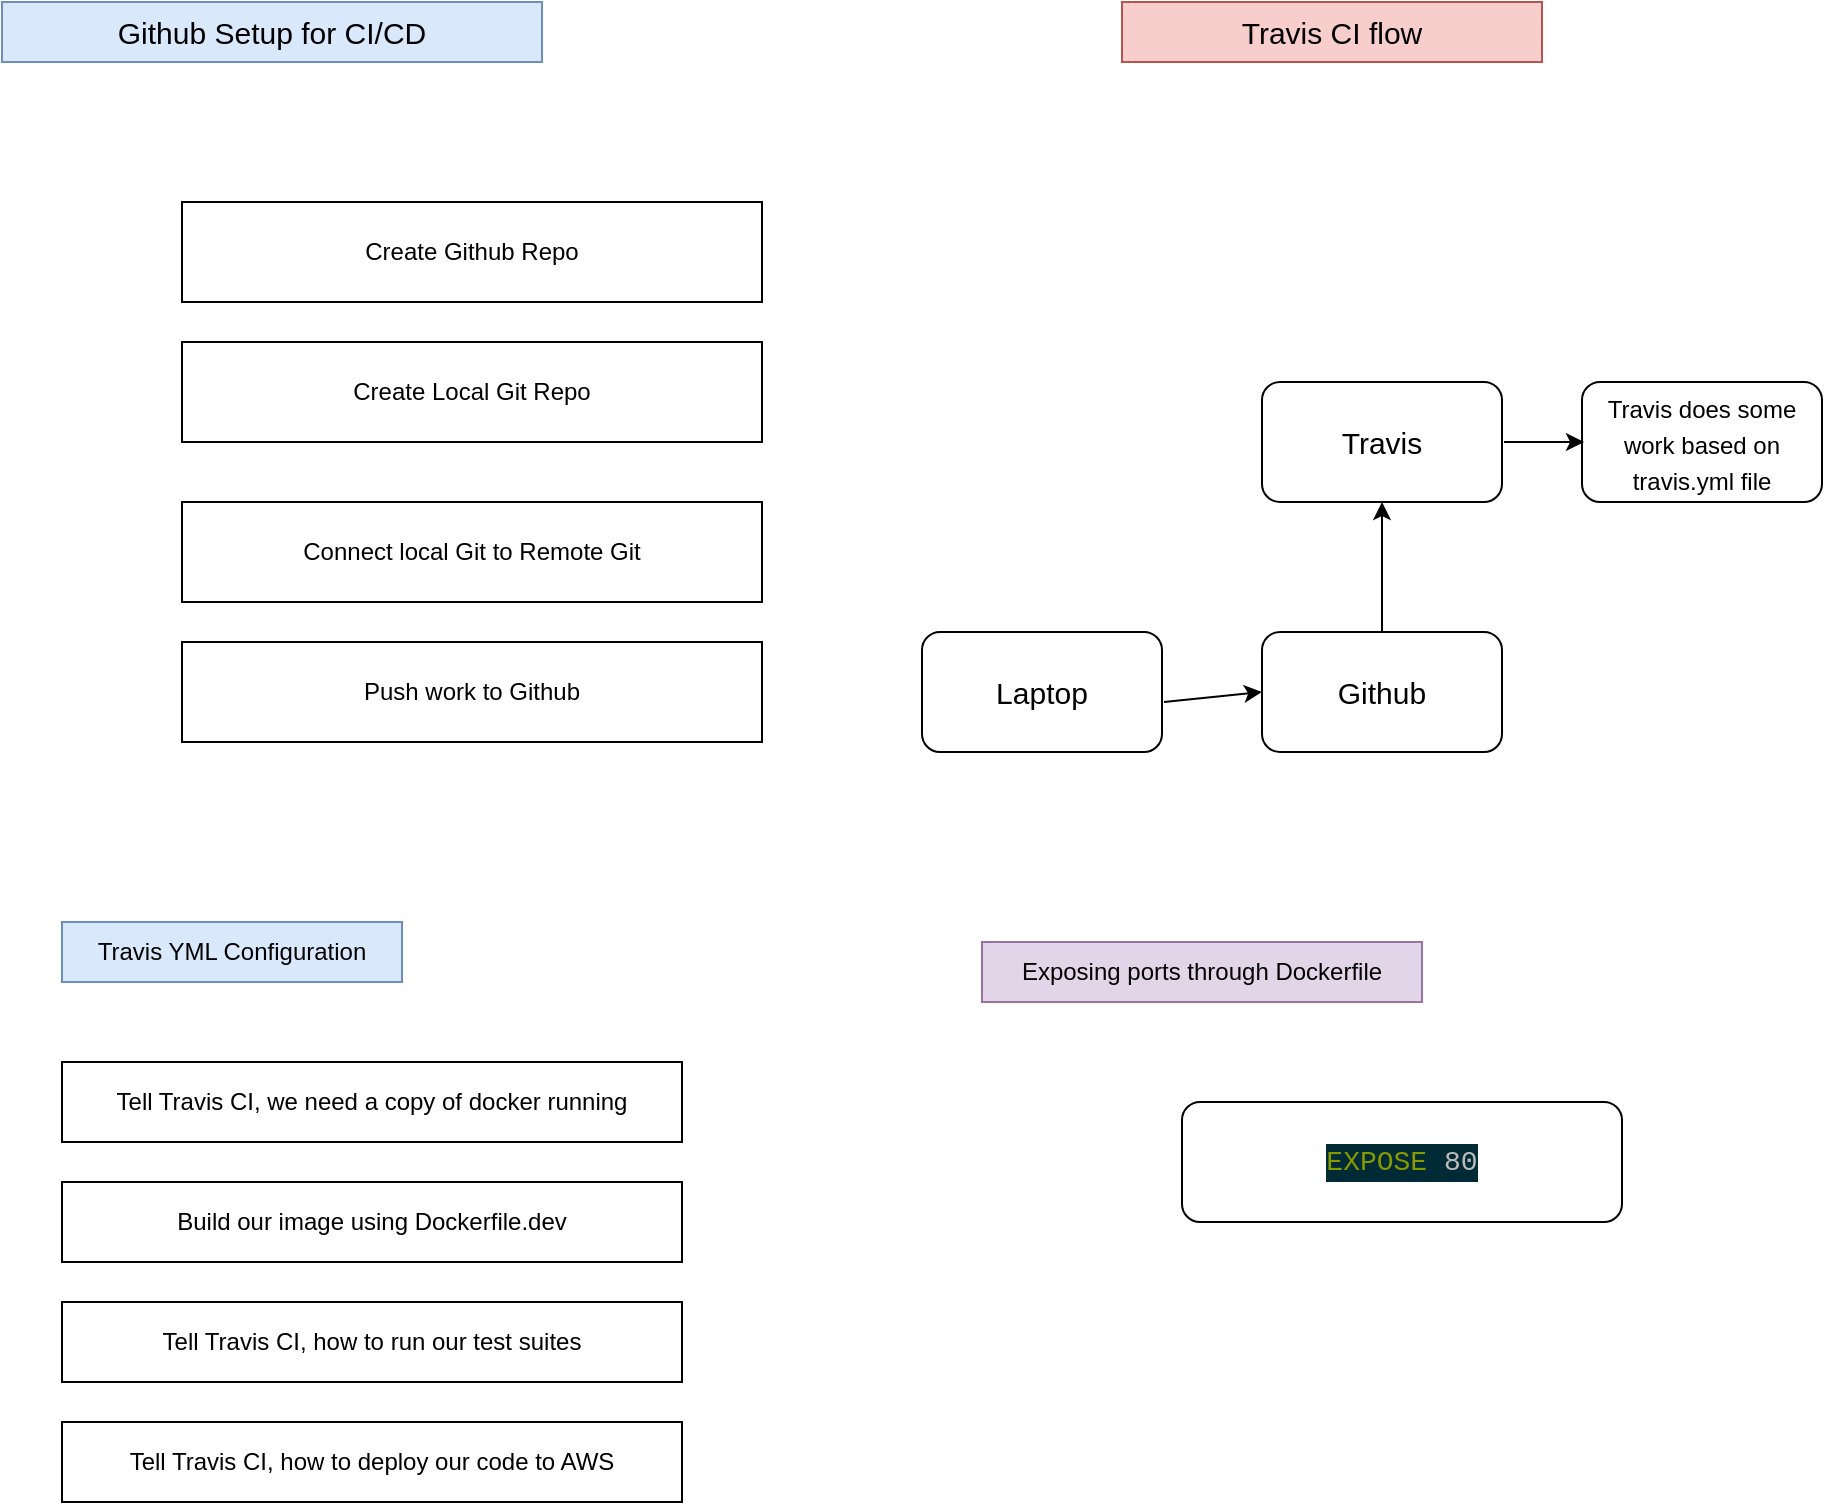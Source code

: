 <mxfile version="16.0.0" type="github">
  <diagram id="yomT0WfXz6WAai5qIas7" name="Page-1">
    <mxGraphModel dx="1038" dy="2143" grid="1" gridSize="10" guides="1" tooltips="1" connect="1" arrows="1" fold="1" page="1" pageScale="1" pageWidth="1200" pageHeight="1600" math="0" shadow="0">
      <root>
        <mxCell id="0" />
        <mxCell id="1" parent="0" />
        <mxCell id="frgmzQPLA8ae-3pXjyA1-6" value="" style="rounded=0;whiteSpace=wrap;html=1;" vertex="1" parent="1">
          <mxGeometry x="100" y="-1490" width="290" height="50" as="geometry" />
        </mxCell>
        <mxCell id="frgmzQPLA8ae-3pXjyA1-7" value="Create Github Repo" style="text;html=1;strokeColor=none;fillColor=none;align=center;verticalAlign=middle;whiteSpace=wrap;rounded=0;" vertex="1" parent="1">
          <mxGeometry x="110" y="-1480" width="270" height="30" as="geometry" />
        </mxCell>
        <mxCell id="frgmzQPLA8ae-3pXjyA1-8" value="" style="rounded=0;whiteSpace=wrap;html=1;" vertex="1" parent="1">
          <mxGeometry x="100" y="-1420" width="290" height="50" as="geometry" />
        </mxCell>
        <mxCell id="frgmzQPLA8ae-3pXjyA1-9" value="Create Local Git Repo" style="text;html=1;strokeColor=none;fillColor=none;align=center;verticalAlign=middle;whiteSpace=wrap;rounded=0;" vertex="1" parent="1">
          <mxGeometry x="110" y="-1410" width="270" height="30" as="geometry" />
        </mxCell>
        <mxCell id="frgmzQPLA8ae-3pXjyA1-10" value="" style="rounded=0;whiteSpace=wrap;html=1;" vertex="1" parent="1">
          <mxGeometry x="100" y="-1340" width="290" height="50" as="geometry" />
        </mxCell>
        <mxCell id="frgmzQPLA8ae-3pXjyA1-11" value="Connect local Git to Remote Git" style="text;html=1;strokeColor=none;fillColor=none;align=center;verticalAlign=middle;whiteSpace=wrap;rounded=0;" vertex="1" parent="1">
          <mxGeometry x="110" y="-1330" width="270" height="30" as="geometry" />
        </mxCell>
        <mxCell id="frgmzQPLA8ae-3pXjyA1-12" value="" style="rounded=0;whiteSpace=wrap;html=1;" vertex="1" parent="1">
          <mxGeometry x="100" y="-1270" width="290" height="50" as="geometry" />
        </mxCell>
        <mxCell id="frgmzQPLA8ae-3pXjyA1-13" value="Push work to Github" style="text;html=1;strokeColor=none;fillColor=none;align=center;verticalAlign=middle;whiteSpace=wrap;rounded=0;" vertex="1" parent="1">
          <mxGeometry x="110" y="-1260" width="270" height="30" as="geometry" />
        </mxCell>
        <mxCell id="frgmzQPLA8ae-3pXjyA1-14" value="&lt;font style=&quot;font-size: 15px&quot;&gt;Github Setup for CI/CD&lt;/font&gt;" style="text;html=1;strokeColor=#6c8ebf;fillColor=#dae8fc;align=center;verticalAlign=middle;whiteSpace=wrap;rounded=0;" vertex="1" parent="1">
          <mxGeometry x="10" y="-1590" width="270" height="30" as="geometry" />
        </mxCell>
        <mxCell id="frgmzQPLA8ae-3pXjyA1-15" value="Travis CI flow" style="text;html=1;strokeColor=#b85450;fillColor=#f8cecc;align=center;verticalAlign=middle;whiteSpace=wrap;rounded=0;fontSize=15;" vertex="1" parent="1">
          <mxGeometry x="570" y="-1590" width="210" height="30" as="geometry" />
        </mxCell>
        <mxCell id="frgmzQPLA8ae-3pXjyA1-16" value="" style="rounded=1;whiteSpace=wrap;html=1;fontSize=15;" vertex="1" parent="1">
          <mxGeometry x="470" y="-1275" width="120" height="60" as="geometry" />
        </mxCell>
        <mxCell id="frgmzQPLA8ae-3pXjyA1-17" value="" style="rounded=1;whiteSpace=wrap;html=1;fontSize=15;" vertex="1" parent="1">
          <mxGeometry x="640" y="-1275" width="120" height="60" as="geometry" />
        </mxCell>
        <mxCell id="frgmzQPLA8ae-3pXjyA1-18" value="" style="rounded=1;whiteSpace=wrap;html=1;fontSize=15;" vertex="1" parent="1">
          <mxGeometry x="640" y="-1400" width="120" height="60" as="geometry" />
        </mxCell>
        <mxCell id="frgmzQPLA8ae-3pXjyA1-19" value="" style="rounded=1;whiteSpace=wrap;html=1;fontSize=15;" vertex="1" parent="1">
          <mxGeometry x="800" y="-1400" width="120" height="60" as="geometry" />
        </mxCell>
        <mxCell id="frgmzQPLA8ae-3pXjyA1-20" value="" style="endArrow=classic;html=1;rounded=0;fontSize=15;entryX=0;entryY=0.5;entryDx=0;entryDy=0;" edge="1" parent="1" target="frgmzQPLA8ae-3pXjyA1-17">
          <mxGeometry width="50" height="50" relative="1" as="geometry">
            <mxPoint x="591" y="-1240" as="sourcePoint" />
            <mxPoint x="631" y="-1240" as="targetPoint" />
          </mxGeometry>
        </mxCell>
        <mxCell id="frgmzQPLA8ae-3pXjyA1-21" value="" style="endArrow=classic;html=1;rounded=0;fontSize=15;" edge="1" parent="1">
          <mxGeometry width="50" height="50" relative="1" as="geometry">
            <mxPoint x="761" y="-1370" as="sourcePoint" />
            <mxPoint x="801" y="-1370" as="targetPoint" />
          </mxGeometry>
        </mxCell>
        <mxCell id="frgmzQPLA8ae-3pXjyA1-22" value="" style="endArrow=classic;html=1;rounded=0;fontSize=15;exitX=0.5;exitY=0;exitDx=0;exitDy=0;entryX=0.5;entryY=1;entryDx=0;entryDy=0;" edge="1" parent="1" source="frgmzQPLA8ae-3pXjyA1-17" target="frgmzQPLA8ae-3pXjyA1-18">
          <mxGeometry width="50" height="50" relative="1" as="geometry">
            <mxPoint x="611" y="-1220" as="sourcePoint" />
            <mxPoint x="651" y="-1220" as="targetPoint" />
          </mxGeometry>
        </mxCell>
        <mxCell id="frgmzQPLA8ae-3pXjyA1-23" value="Laptop" style="text;html=1;strokeColor=none;fillColor=none;align=center;verticalAlign=middle;whiteSpace=wrap;rounded=0;fontSize=15;" vertex="1" parent="1">
          <mxGeometry x="480" y="-1270" width="100" height="50" as="geometry" />
        </mxCell>
        <mxCell id="frgmzQPLA8ae-3pXjyA1-24" value="Github" style="text;html=1;strokeColor=none;fillColor=none;align=center;verticalAlign=middle;whiteSpace=wrap;rounded=0;fontSize=15;" vertex="1" parent="1">
          <mxGeometry x="650" y="-1270" width="100" height="50" as="geometry" />
        </mxCell>
        <mxCell id="frgmzQPLA8ae-3pXjyA1-25" value="Travis" style="text;html=1;strokeColor=none;fillColor=none;align=center;verticalAlign=middle;whiteSpace=wrap;rounded=0;fontSize=15;" vertex="1" parent="1">
          <mxGeometry x="650" y="-1395" width="100" height="50" as="geometry" />
        </mxCell>
        <mxCell id="frgmzQPLA8ae-3pXjyA1-26" value="&lt;font style=&quot;font-size: 12px&quot;&gt;Travis does some work based on travis.yml file&lt;/font&gt;" style="text;html=1;strokeColor=none;fillColor=none;align=center;verticalAlign=middle;whiteSpace=wrap;rounded=0;fontSize=15;" vertex="1" parent="1">
          <mxGeometry x="810" y="-1395" width="100" height="50" as="geometry" />
        </mxCell>
        <mxCell id="frgmzQPLA8ae-3pXjyA1-27" value="Travis YML Configuration" style="text;html=1;strokeColor=#6c8ebf;fillColor=#dae8fc;align=center;verticalAlign=middle;whiteSpace=wrap;rounded=0;fontSize=12;" vertex="1" parent="1">
          <mxGeometry x="40" y="-1130" width="170" height="30" as="geometry" />
        </mxCell>
        <mxCell id="frgmzQPLA8ae-3pXjyA1-28" value="" style="rounded=0;whiteSpace=wrap;html=1;fontSize=12;" vertex="1" parent="1">
          <mxGeometry x="40" y="-1060" width="310" height="40" as="geometry" />
        </mxCell>
        <mxCell id="frgmzQPLA8ae-3pXjyA1-29" value="" style="rounded=0;whiteSpace=wrap;html=1;fontSize=12;" vertex="1" parent="1">
          <mxGeometry x="40" y="-1000" width="310" height="40" as="geometry" />
        </mxCell>
        <mxCell id="frgmzQPLA8ae-3pXjyA1-30" value="" style="rounded=0;whiteSpace=wrap;html=1;fontSize=12;" vertex="1" parent="1">
          <mxGeometry x="40" y="-940" width="310" height="40" as="geometry" />
        </mxCell>
        <mxCell id="frgmzQPLA8ae-3pXjyA1-31" value="" style="rounded=0;whiteSpace=wrap;html=1;fontSize=12;" vertex="1" parent="1">
          <mxGeometry x="40" y="-880" width="310" height="40" as="geometry" />
        </mxCell>
        <mxCell id="frgmzQPLA8ae-3pXjyA1-32" value="Tell Travis CI, we need a copy of docker running" style="text;html=1;strokeColor=none;fillColor=none;align=center;verticalAlign=middle;whiteSpace=wrap;rounded=0;fontSize=12;" vertex="1" parent="1">
          <mxGeometry x="50" y="-1055" width="290" height="30" as="geometry" />
        </mxCell>
        <mxCell id="frgmzQPLA8ae-3pXjyA1-33" value="Build our image using Dockerfile.dev" style="text;html=1;strokeColor=none;fillColor=none;align=center;verticalAlign=middle;whiteSpace=wrap;rounded=0;fontSize=12;" vertex="1" parent="1">
          <mxGeometry x="50" y="-995" width="290" height="30" as="geometry" />
        </mxCell>
        <mxCell id="frgmzQPLA8ae-3pXjyA1-34" value="Tell Travis CI, how to run our test suites" style="text;html=1;strokeColor=none;fillColor=none;align=center;verticalAlign=middle;whiteSpace=wrap;rounded=0;fontSize=12;" vertex="1" parent="1">
          <mxGeometry x="50" y="-935" width="290" height="30" as="geometry" />
        </mxCell>
        <mxCell id="frgmzQPLA8ae-3pXjyA1-35" value="Tell Travis CI, how to deploy our code to AWS" style="text;html=1;strokeColor=none;fillColor=none;align=center;verticalAlign=middle;whiteSpace=wrap;rounded=0;fontSize=12;" vertex="1" parent="1">
          <mxGeometry x="50" y="-875" width="290" height="30" as="geometry" />
        </mxCell>
        <mxCell id="frgmzQPLA8ae-3pXjyA1-36" value="Exposing ports through Dockerfile" style="text;html=1;strokeColor=#9673a6;fillColor=#e1d5e7;align=center;verticalAlign=middle;whiteSpace=wrap;rounded=0;fontSize=12;" vertex="1" parent="1">
          <mxGeometry x="500" y="-1120" width="220" height="30" as="geometry" />
        </mxCell>
        <mxCell id="frgmzQPLA8ae-3pXjyA1-37" value="&lt;div style=&quot;color: rgb(187 , 187 , 187) ; background-color: rgb(0 , 43 , 54) ; font-family: &amp;#34;consolas&amp;#34; , &amp;#34;courier new&amp;#34; , monospace ; font-size: 14px ; line-height: 19px&quot;&gt;&lt;span style=&quot;color: #859900&quot;&gt;EXPOSE&lt;/span&gt; 80&lt;/div&gt;" style="rounded=1;whiteSpace=wrap;html=1;fontSize=12;" vertex="1" parent="1">
          <mxGeometry x="600" y="-1040" width="220" height="60" as="geometry" />
        </mxCell>
      </root>
    </mxGraphModel>
  </diagram>
</mxfile>
